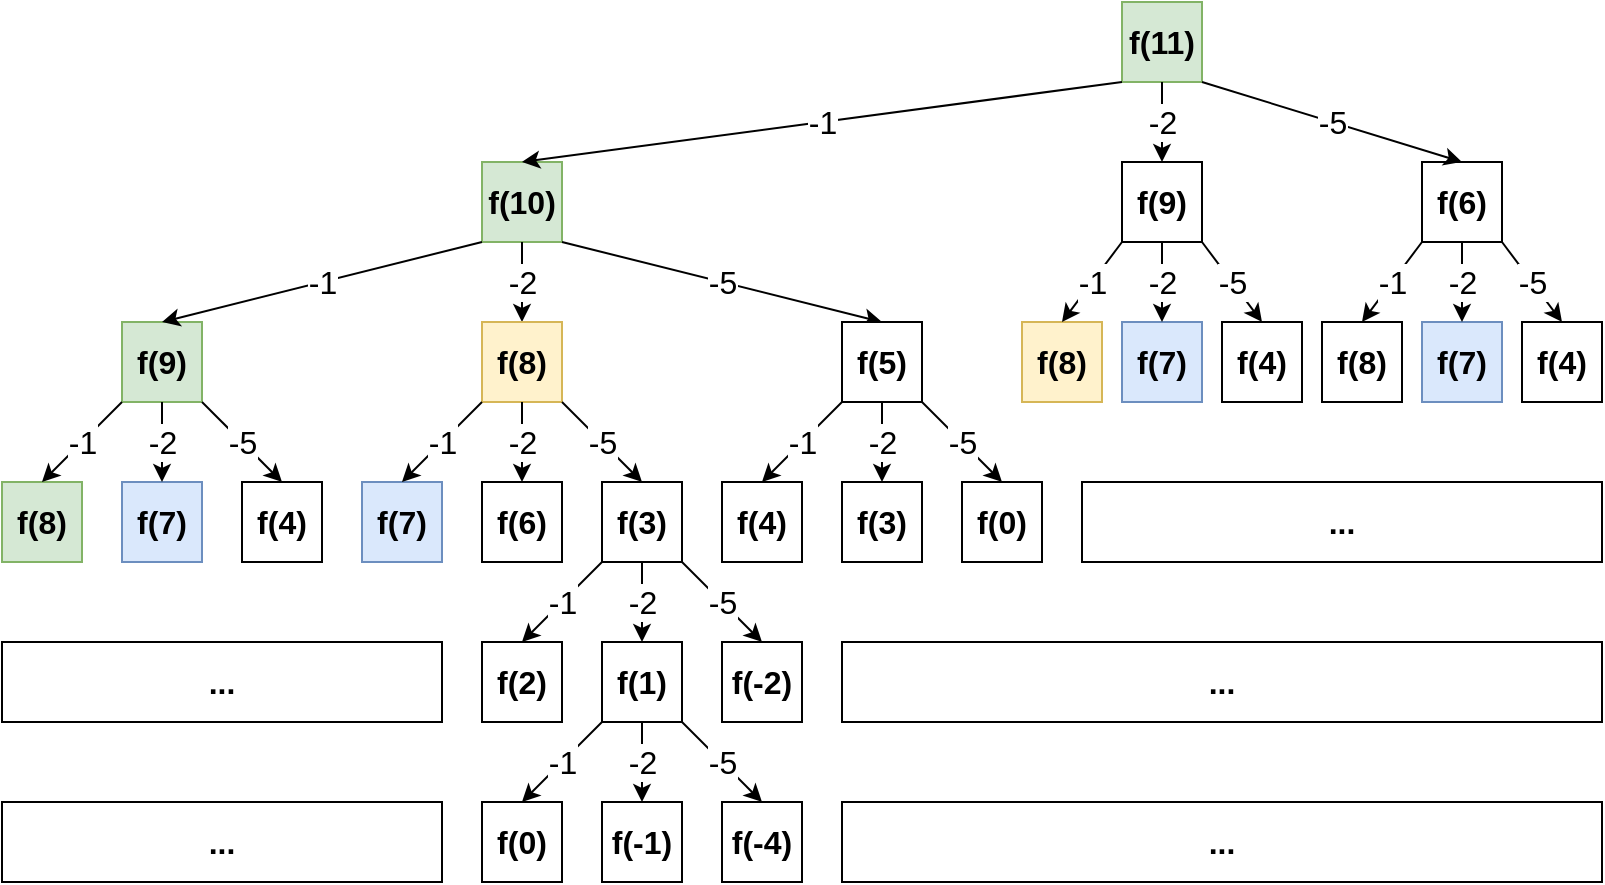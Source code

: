 <mxfile version="20.3.0" type="device"><diagram id="YsJkT9Hfn5L5JVroquQi" name="第 1 页"><mxGraphModel dx="976" dy="622" grid="1" gridSize="10" guides="1" tooltips="1" connect="1" arrows="1" fold="1" page="1" pageScale="1" pageWidth="827" pageHeight="1169" math="0" shadow="0"><root><mxCell id="0"/><mxCell id="1" parent="0"/><mxCell id="n3QN6UuL8dUpwEuPLpSE-83" value="&lt;b&gt;&lt;font style=&quot;font-size: 16px;&quot;&gt;f(11)&lt;/font&gt;&lt;/b&gt;" style="rounded=0;whiteSpace=wrap;html=1;fillColor=#d5e8d4;strokeColor=#82b366;" parent="1" vertex="1"><mxGeometry x="574" y="170" width="40" height="40" as="geometry"/></mxCell><mxCell id="n3QN6UuL8dUpwEuPLpSE-84" value="&lt;b&gt;&lt;font style=&quot;font-size: 16px;&quot;&gt;f(10)&lt;/font&gt;&lt;/b&gt;" style="rounded=0;whiteSpace=wrap;html=1;fillColor=#d5e8d4;strokeColor=#82b366;" parent="1" vertex="1"><mxGeometry x="254" y="250" width="40" height="40" as="geometry"/></mxCell><mxCell id="n3QN6UuL8dUpwEuPLpSE-85" value="&lt;b&gt;&lt;font style=&quot;font-size: 16px;&quot;&gt;f(9)&lt;/font&gt;&lt;/b&gt;" style="rounded=0;whiteSpace=wrap;html=1;" parent="1" vertex="1"><mxGeometry x="574" y="250" width="40" height="40" as="geometry"/></mxCell><mxCell id="n3QN6UuL8dUpwEuPLpSE-86" value="&lt;b&gt;&lt;font style=&quot;font-size: 16px;&quot;&gt;f(6)&lt;/font&gt;&lt;/b&gt;" style="rounded=0;whiteSpace=wrap;html=1;" parent="1" vertex="1"><mxGeometry x="724" y="250" width="40" height="40" as="geometry"/></mxCell><mxCell id="n3QN6UuL8dUpwEuPLpSE-87" value="-1" style="endArrow=classic;html=1;rounded=0;fontSize=16;exitX=0;exitY=1;exitDx=0;exitDy=0;entryX=0.5;entryY=0;entryDx=0;entryDy=0;" parent="1" source="n3QN6UuL8dUpwEuPLpSE-83" target="n3QN6UuL8dUpwEuPLpSE-84" edge="1"><mxGeometry width="50" height="50" relative="1" as="geometry"><mxPoint x="154" y="220" as="sourcePoint"/><mxPoint x="284" y="270" as="targetPoint"/></mxGeometry></mxCell><mxCell id="n3QN6UuL8dUpwEuPLpSE-88" value="-2" style="endArrow=classic;html=1;rounded=0;fontSize=16;entryX=0.5;entryY=0;entryDx=0;entryDy=0;exitX=0.5;exitY=1;exitDx=0;exitDy=0;" parent="1" source="n3QN6UuL8dUpwEuPLpSE-83" target="n3QN6UuL8dUpwEuPLpSE-85" edge="1"><mxGeometry width="50" height="50" relative="1" as="geometry"><mxPoint x="474" y="370" as="sourcePoint"/><mxPoint x="524" y="320" as="targetPoint"/></mxGeometry></mxCell><mxCell id="n3QN6UuL8dUpwEuPLpSE-89" value="-5" style="endArrow=classic;html=1;rounded=0;fontSize=16;entryX=0.5;entryY=0;entryDx=0;entryDy=0;exitX=1;exitY=1;exitDx=0;exitDy=0;" parent="1" source="n3QN6UuL8dUpwEuPLpSE-83" target="n3QN6UuL8dUpwEuPLpSE-86" edge="1"><mxGeometry width="50" height="50" relative="1" as="geometry"><mxPoint x="494" y="220" as="sourcePoint"/><mxPoint x="494" y="260" as="targetPoint"/></mxGeometry></mxCell><mxCell id="n3QN6UuL8dUpwEuPLpSE-90" value="&lt;b&gt;&lt;font style=&quot;font-size: 16px;&quot;&gt;f(9)&lt;/font&gt;&lt;/b&gt;" style="rounded=0;whiteSpace=wrap;html=1;fillColor=#d5e8d4;strokeColor=#82b366;" parent="1" vertex="1"><mxGeometry x="74" y="330" width="40" height="40" as="geometry"/></mxCell><mxCell id="n3QN6UuL8dUpwEuPLpSE-91" value="-1" style="endArrow=classic;html=1;rounded=0;fontSize=16;entryX=0.5;entryY=0;entryDx=0;entryDy=0;exitX=0;exitY=1;exitDx=0;exitDy=0;" parent="1" source="n3QN6UuL8dUpwEuPLpSE-84" target="n3QN6UuL8dUpwEuPLpSE-90" edge="1"><mxGeometry width="50" height="50" relative="1" as="geometry"><mxPoint x="194" y="300" as="sourcePoint"/><mxPoint x="164" y="350" as="targetPoint"/></mxGeometry></mxCell><mxCell id="n3QN6UuL8dUpwEuPLpSE-92" value="-2" style="endArrow=classic;html=1;rounded=0;fontSize=16;entryX=0.5;entryY=0;entryDx=0;entryDy=0;exitX=0.5;exitY=1;exitDx=0;exitDy=0;" parent="1" source="n3QN6UuL8dUpwEuPLpSE-84" target="n3QN6UuL8dUpwEuPLpSE-112" edge="1"><mxGeometry width="50" height="50" relative="1" as="geometry"><mxPoint x="264" y="310" as="sourcePoint"/><mxPoint x="274" y="330" as="targetPoint"/></mxGeometry></mxCell><mxCell id="n3QN6UuL8dUpwEuPLpSE-93" value="-5" style="endArrow=classic;html=1;rounded=0;fontSize=16;entryX=0.5;entryY=0;entryDx=0;entryDy=0;exitX=1;exitY=1;exitDx=0;exitDy=0;" parent="1" source="n3QN6UuL8dUpwEuPLpSE-84" target="n3QN6UuL8dUpwEuPLpSE-118" edge="1"><mxGeometry width="50" height="50" relative="1" as="geometry"><mxPoint x="304" y="310" as="sourcePoint"/><mxPoint x="434" y="330" as="targetPoint"/></mxGeometry></mxCell><mxCell id="n3QN6UuL8dUpwEuPLpSE-94" value="&lt;b&gt;&lt;font style=&quot;font-size: 16px;&quot;&gt;f(8)&lt;/font&gt;&lt;/b&gt;" style="rounded=0;whiteSpace=wrap;html=1;fillColor=#fff2cc;strokeColor=#d6b656;" parent="1" vertex="1"><mxGeometry x="524" y="330" width="40" height="40" as="geometry"/></mxCell><mxCell id="n3QN6UuL8dUpwEuPLpSE-95" value="&lt;b&gt;&lt;font style=&quot;font-size: 16px;&quot;&gt;f(7)&lt;/font&gt;&lt;/b&gt;" style="rounded=0;whiteSpace=wrap;html=1;fillColor=#dae8fc;strokeColor=#6c8ebf;" parent="1" vertex="1"><mxGeometry x="574" y="330" width="40" height="40" as="geometry"/></mxCell><mxCell id="n3QN6UuL8dUpwEuPLpSE-96" value="&lt;b&gt;&lt;font style=&quot;font-size: 16px;&quot;&gt;f(4)&lt;/font&gt;&lt;/b&gt;" style="rounded=0;whiteSpace=wrap;html=1;" parent="1" vertex="1"><mxGeometry x="624" y="330" width="40" height="40" as="geometry"/></mxCell><mxCell id="n3QN6UuL8dUpwEuPLpSE-97" value="-5" style="endArrow=classic;html=1;rounded=0;fontSize=16;entryX=0.5;entryY=0;entryDx=0;entryDy=0;exitX=1;exitY=1;exitDx=0;exitDy=0;" parent="1" source="n3QN6UuL8dUpwEuPLpSE-85" target="n3QN6UuL8dUpwEuPLpSE-96" edge="1"><mxGeometry width="50" height="50" relative="1" as="geometry"><mxPoint x="384" y="300" as="sourcePoint"/><mxPoint x="444" y="340" as="targetPoint"/></mxGeometry></mxCell><mxCell id="n3QN6UuL8dUpwEuPLpSE-98" value="-2" style="endArrow=classic;html=1;rounded=0;fontSize=16;entryX=0.5;entryY=0;entryDx=0;entryDy=0;exitX=0.5;exitY=1;exitDx=0;exitDy=0;" parent="1" source="n3QN6UuL8dUpwEuPLpSE-85" target="n3QN6UuL8dUpwEuPLpSE-95" edge="1"><mxGeometry width="50" height="50" relative="1" as="geometry"><mxPoint x="364" y="300" as="sourcePoint"/><mxPoint x="364" y="340" as="targetPoint"/></mxGeometry></mxCell><mxCell id="n3QN6UuL8dUpwEuPLpSE-99" value="-1" style="endArrow=classic;html=1;rounded=0;fontSize=16;entryX=0.5;entryY=0;entryDx=0;entryDy=0;exitX=0;exitY=1;exitDx=0;exitDy=0;" parent="1" source="n3QN6UuL8dUpwEuPLpSE-85" target="n3QN6UuL8dUpwEuPLpSE-94" edge="1"><mxGeometry width="50" height="50" relative="1" as="geometry"><mxPoint x="344" y="300" as="sourcePoint"/><mxPoint x="284" y="340" as="targetPoint"/></mxGeometry></mxCell><mxCell id="n3QN6UuL8dUpwEuPLpSE-100" value="&lt;b&gt;&lt;font style=&quot;font-size: 16px;&quot;&gt;f(8)&lt;/font&gt;&lt;/b&gt;" style="rounded=0;whiteSpace=wrap;html=1;" parent="1" vertex="1"><mxGeometry x="674" y="330" width="40" height="40" as="geometry"/></mxCell><mxCell id="n3QN6UuL8dUpwEuPLpSE-101" value="&lt;b&gt;&lt;font style=&quot;font-size: 16px;&quot;&gt;f(7)&lt;/font&gt;&lt;/b&gt;" style="rounded=0;whiteSpace=wrap;html=1;fillColor=#dae8fc;strokeColor=#6c8ebf;" parent="1" vertex="1"><mxGeometry x="724" y="330" width="40" height="40" as="geometry"/></mxCell><mxCell id="n3QN6UuL8dUpwEuPLpSE-102" value="&lt;b&gt;&lt;font style=&quot;font-size: 16px;&quot;&gt;f(4)&lt;/font&gt;&lt;/b&gt;" style="rounded=0;whiteSpace=wrap;html=1;" parent="1" vertex="1"><mxGeometry x="774" y="330" width="40" height="40" as="geometry"/></mxCell><mxCell id="n3QN6UuL8dUpwEuPLpSE-103" value="-5" style="endArrow=classic;html=1;rounded=0;fontSize=16;entryX=0.5;entryY=0;entryDx=0;entryDy=0;exitX=1;exitY=1;exitDx=0;exitDy=0;" parent="1" source="n3QN6UuL8dUpwEuPLpSE-86" target="n3QN6UuL8dUpwEuPLpSE-102" edge="1"><mxGeometry width="50" height="50" relative="1" as="geometry"><mxPoint x="764" y="340" as="sourcePoint"/><mxPoint x="594" y="390" as="targetPoint"/></mxGeometry></mxCell><mxCell id="n3QN6UuL8dUpwEuPLpSE-104" value="-2" style="endArrow=classic;html=1;rounded=0;fontSize=16;entryX=0.5;entryY=0;entryDx=0;entryDy=0;exitX=0.5;exitY=1;exitDx=0;exitDy=0;" parent="1" source="n3QN6UuL8dUpwEuPLpSE-86" target="n3QN6UuL8dUpwEuPLpSE-101" edge="1"><mxGeometry width="50" height="50" relative="1" as="geometry"><mxPoint x="744" y="340" as="sourcePoint"/><mxPoint x="514" y="390" as="targetPoint"/></mxGeometry></mxCell><mxCell id="n3QN6UuL8dUpwEuPLpSE-105" value="-1" style="endArrow=classic;html=1;rounded=0;fontSize=16;entryX=0.5;entryY=0;entryDx=0;entryDy=0;exitX=0;exitY=1;exitDx=0;exitDy=0;" parent="1" source="n3QN6UuL8dUpwEuPLpSE-86" target="n3QN6UuL8dUpwEuPLpSE-100" edge="1"><mxGeometry width="50" height="50" relative="1" as="geometry"><mxPoint x="724" y="340" as="sourcePoint"/><mxPoint x="434" y="390" as="targetPoint"/></mxGeometry></mxCell><mxCell id="n3QN6UuL8dUpwEuPLpSE-106" value="&lt;b&gt;&lt;font style=&quot;font-size: 16px;&quot;&gt;f(8)&lt;/font&gt;&lt;/b&gt;" style="rounded=0;whiteSpace=wrap;html=1;fillColor=#d5e8d4;strokeColor=#82b366;" parent="1" vertex="1"><mxGeometry x="14" y="410" width="40" height="40" as="geometry"/></mxCell><mxCell id="n3QN6UuL8dUpwEuPLpSE-107" value="&lt;b&gt;&lt;font style=&quot;font-size: 16px;&quot;&gt;f(7)&lt;/font&gt;&lt;/b&gt;" style="rounded=0;whiteSpace=wrap;html=1;fillColor=#dae8fc;strokeColor=#6c8ebf;" parent="1" vertex="1"><mxGeometry x="74" y="410" width="40" height="40" as="geometry"/></mxCell><mxCell id="n3QN6UuL8dUpwEuPLpSE-108" value="&lt;b&gt;&lt;font style=&quot;font-size: 16px;&quot;&gt;f(4)&lt;/font&gt;&lt;/b&gt;" style="rounded=0;whiteSpace=wrap;html=1;" parent="1" vertex="1"><mxGeometry x="134" y="410" width="40" height="40" as="geometry"/></mxCell><mxCell id="n3QN6UuL8dUpwEuPLpSE-109" value="-5" style="endArrow=classic;html=1;rounded=0;fontSize=16;entryX=0.5;entryY=0;entryDx=0;entryDy=0;exitX=1;exitY=1;exitDx=0;exitDy=0;" parent="1" source="n3QN6UuL8dUpwEuPLpSE-90" target="n3QN6UuL8dUpwEuPLpSE-108" edge="1"><mxGeometry width="50" height="50" relative="1" as="geometry"><mxPoint x="114" y="410" as="sourcePoint"/><mxPoint x="-56" y="460" as="targetPoint"/></mxGeometry></mxCell><mxCell id="n3QN6UuL8dUpwEuPLpSE-110" value="-2" style="endArrow=classic;html=1;rounded=0;fontSize=16;entryX=0.5;entryY=0;entryDx=0;entryDy=0;exitX=0.5;exitY=1;exitDx=0;exitDy=0;" parent="1" source="n3QN6UuL8dUpwEuPLpSE-90" target="n3QN6UuL8dUpwEuPLpSE-107" edge="1"><mxGeometry width="50" height="50" relative="1" as="geometry"><mxPoint x="94" y="410" as="sourcePoint"/><mxPoint x="-136" y="460" as="targetPoint"/></mxGeometry></mxCell><mxCell id="n3QN6UuL8dUpwEuPLpSE-111" value="-1" style="endArrow=classic;html=1;rounded=0;fontSize=16;entryX=0.5;entryY=0;entryDx=0;entryDy=0;exitX=0;exitY=1;exitDx=0;exitDy=0;" parent="1" source="n3QN6UuL8dUpwEuPLpSE-90" target="n3QN6UuL8dUpwEuPLpSE-106" edge="1"><mxGeometry width="50" height="50" relative="1" as="geometry"><mxPoint x="74" y="410" as="sourcePoint"/><mxPoint x="-216" y="460" as="targetPoint"/></mxGeometry></mxCell><mxCell id="n3QN6UuL8dUpwEuPLpSE-112" value="&lt;b&gt;&lt;font style=&quot;font-size: 16px;&quot;&gt;f(8)&lt;/font&gt;&lt;/b&gt;" style="rounded=0;whiteSpace=wrap;html=1;fillColor=#fff2cc;strokeColor=#d6b656;" parent="1" vertex="1"><mxGeometry x="254" y="330" width="40" height="40" as="geometry"/></mxCell><mxCell id="n3QN6UuL8dUpwEuPLpSE-113" value="&lt;b&gt;&lt;font style=&quot;font-size: 16px;&quot;&gt;f(7)&lt;/font&gt;&lt;/b&gt;" style="rounded=0;whiteSpace=wrap;html=1;fillColor=#dae8fc;strokeColor=#6c8ebf;" parent="1" vertex="1"><mxGeometry x="194" y="410" width="40" height="40" as="geometry"/></mxCell><mxCell id="n3QN6UuL8dUpwEuPLpSE-114" value="&lt;b&gt;&lt;font style=&quot;font-size: 16px;&quot;&gt;f(6)&lt;/font&gt;&lt;/b&gt;" style="rounded=0;whiteSpace=wrap;html=1;" parent="1" vertex="1"><mxGeometry x="254" y="410" width="40" height="40" as="geometry"/></mxCell><mxCell id="n3QN6UuL8dUpwEuPLpSE-115" value="-5" style="endArrow=classic;html=1;rounded=0;fontSize=16;entryX=0.5;entryY=0;entryDx=0;entryDy=0;exitX=1;exitY=1;exitDx=0;exitDy=0;" parent="1" source="n3QN6UuL8dUpwEuPLpSE-112" target="n3QN6UuL8dUpwEuPLpSE-125" edge="1"><mxGeometry width="50" height="50" relative="1" as="geometry"><mxPoint x="294" y="410" as="sourcePoint"/><mxPoint x="334" y="410" as="targetPoint"/></mxGeometry></mxCell><mxCell id="n3QN6UuL8dUpwEuPLpSE-116" value="-2" style="endArrow=classic;html=1;rounded=0;fontSize=16;entryX=0.5;entryY=0;entryDx=0;entryDy=0;exitX=0.5;exitY=1;exitDx=0;exitDy=0;" parent="1" source="n3QN6UuL8dUpwEuPLpSE-112" target="n3QN6UuL8dUpwEuPLpSE-114" edge="1"><mxGeometry width="50" height="50" relative="1" as="geometry"><mxPoint x="274" y="410" as="sourcePoint"/><mxPoint x="44" y="460" as="targetPoint"/></mxGeometry></mxCell><mxCell id="n3QN6UuL8dUpwEuPLpSE-117" value="-1" style="endArrow=classic;html=1;rounded=0;fontSize=16;entryX=0.5;entryY=0;entryDx=0;entryDy=0;exitX=0;exitY=1;exitDx=0;exitDy=0;" parent="1" source="n3QN6UuL8dUpwEuPLpSE-112" target="n3QN6UuL8dUpwEuPLpSE-113" edge="1"><mxGeometry width="50" height="50" relative="1" as="geometry"><mxPoint x="254" y="410" as="sourcePoint"/><mxPoint x="-36" y="460" as="targetPoint"/></mxGeometry></mxCell><mxCell id="n3QN6UuL8dUpwEuPLpSE-118" value="&lt;b&gt;&lt;font style=&quot;font-size: 16px;&quot;&gt;f(5)&lt;/font&gt;&lt;/b&gt;" style="rounded=0;whiteSpace=wrap;html=1;" parent="1" vertex="1"><mxGeometry x="434" y="330" width="40" height="40" as="geometry"/></mxCell><mxCell id="n3QN6UuL8dUpwEuPLpSE-119" value="&lt;b&gt;&lt;font style=&quot;font-size: 16px;&quot;&gt;f(4)&lt;/font&gt;&lt;/b&gt;" style="rounded=0;whiteSpace=wrap;html=1;" parent="1" vertex="1"><mxGeometry x="374" y="410" width="40" height="40" as="geometry"/></mxCell><mxCell id="n3QN6UuL8dUpwEuPLpSE-120" value="&lt;b&gt;&lt;font style=&quot;font-size: 16px;&quot;&gt;f(3)&lt;/font&gt;&lt;/b&gt;" style="rounded=0;whiteSpace=wrap;html=1;" parent="1" vertex="1"><mxGeometry x="434" y="410" width="40" height="40" as="geometry"/></mxCell><mxCell id="n3QN6UuL8dUpwEuPLpSE-121" value="&lt;b&gt;&lt;font style=&quot;font-size: 16px;&quot;&gt;f(0)&lt;/font&gt;&lt;/b&gt;" style="rounded=0;whiteSpace=wrap;html=1;" parent="1" vertex="1"><mxGeometry x="494" y="410" width="40" height="40" as="geometry"/></mxCell><mxCell id="n3QN6UuL8dUpwEuPLpSE-122" value="-5" style="endArrow=classic;html=1;rounded=0;fontSize=16;entryX=0.5;entryY=0;entryDx=0;entryDy=0;exitX=1;exitY=1;exitDx=0;exitDy=0;" parent="1" source="n3QN6UuL8dUpwEuPLpSE-118" target="n3QN6UuL8dUpwEuPLpSE-121" edge="1"><mxGeometry width="50" height="50" relative="1" as="geometry"><mxPoint x="474" y="410" as="sourcePoint"/><mxPoint x="304" y="460" as="targetPoint"/></mxGeometry></mxCell><mxCell id="n3QN6UuL8dUpwEuPLpSE-123" value="-2" style="endArrow=classic;html=1;rounded=0;fontSize=16;entryX=0.5;entryY=0;entryDx=0;entryDy=0;exitX=0.5;exitY=1;exitDx=0;exitDy=0;" parent="1" source="n3QN6UuL8dUpwEuPLpSE-118" target="n3QN6UuL8dUpwEuPLpSE-120" edge="1"><mxGeometry width="50" height="50" relative="1" as="geometry"><mxPoint x="454" y="410" as="sourcePoint"/><mxPoint x="224" y="460" as="targetPoint"/></mxGeometry></mxCell><mxCell id="n3QN6UuL8dUpwEuPLpSE-124" value="-1" style="endArrow=classic;html=1;rounded=0;fontSize=16;entryX=0.5;entryY=0;entryDx=0;entryDy=0;exitX=0;exitY=1;exitDx=0;exitDy=0;" parent="1" source="n3QN6UuL8dUpwEuPLpSE-118" target="n3QN6UuL8dUpwEuPLpSE-119" edge="1"><mxGeometry width="50" height="50" relative="1" as="geometry"><mxPoint x="434" y="410" as="sourcePoint"/><mxPoint x="144" y="460" as="targetPoint"/></mxGeometry></mxCell><mxCell id="n3QN6UuL8dUpwEuPLpSE-125" value="&lt;b&gt;&lt;font style=&quot;font-size: 16px;&quot;&gt;f(3)&lt;/font&gt;&lt;/b&gt;" style="rounded=0;whiteSpace=wrap;html=1;" parent="1" vertex="1"><mxGeometry x="314" y="410" width="40" height="40" as="geometry"/></mxCell><mxCell id="n3QN6UuL8dUpwEuPLpSE-126" value="&lt;b&gt;&lt;font style=&quot;font-size: 16px;&quot;&gt;f(2)&lt;/font&gt;&lt;/b&gt;" style="rounded=0;whiteSpace=wrap;html=1;" parent="1" vertex="1"><mxGeometry x="254" y="490" width="40" height="40" as="geometry"/></mxCell><mxCell id="n3QN6UuL8dUpwEuPLpSE-127" value="&lt;b&gt;&lt;font style=&quot;font-size: 16px;&quot;&gt;f(-2)&lt;/font&gt;&lt;/b&gt;" style="rounded=0;whiteSpace=wrap;html=1;" parent="1" vertex="1"><mxGeometry x="374" y="490" width="40" height="40" as="geometry"/></mxCell><mxCell id="n3QN6UuL8dUpwEuPLpSE-128" value="-5" style="endArrow=classic;html=1;rounded=0;fontSize=16;entryX=0.5;entryY=0;entryDx=0;entryDy=0;exitX=1;exitY=1;exitDx=0;exitDy=0;" parent="1" source="n3QN6UuL8dUpwEuPLpSE-125" target="n3QN6UuL8dUpwEuPLpSE-127" edge="1"><mxGeometry width="50" height="50" relative="1" as="geometry"><mxPoint x="354" y="490" as="sourcePoint"/><mxPoint x="184" y="540" as="targetPoint"/></mxGeometry></mxCell><mxCell id="n3QN6UuL8dUpwEuPLpSE-129" value="-2" style="endArrow=classic;html=1;rounded=0;fontSize=16;entryX=0.5;entryY=0;entryDx=0;entryDy=0;exitX=0.5;exitY=1;exitDx=0;exitDy=0;" parent="1" source="n3QN6UuL8dUpwEuPLpSE-125" target="n3QN6UuL8dUpwEuPLpSE-131" edge="1"><mxGeometry width="50" height="50" relative="1" as="geometry"><mxPoint x="334" y="490" as="sourcePoint"/><mxPoint x="334" y="490" as="targetPoint"/></mxGeometry></mxCell><mxCell id="n3QN6UuL8dUpwEuPLpSE-130" value="-1" style="endArrow=classic;html=1;rounded=0;fontSize=16;entryX=0.5;entryY=0;entryDx=0;entryDy=0;exitX=0;exitY=1;exitDx=0;exitDy=0;" parent="1" source="n3QN6UuL8dUpwEuPLpSE-125" target="n3QN6UuL8dUpwEuPLpSE-126" edge="1"><mxGeometry width="50" height="50" relative="1" as="geometry"><mxPoint x="314" y="490" as="sourcePoint"/><mxPoint x="24" y="540" as="targetPoint"/></mxGeometry></mxCell><mxCell id="n3QN6UuL8dUpwEuPLpSE-131" value="&lt;b&gt;&lt;font style=&quot;font-size: 16px;&quot;&gt;f(1)&lt;/font&gt;&lt;/b&gt;" style="rounded=0;whiteSpace=wrap;html=1;" parent="1" vertex="1"><mxGeometry x="314" y="490" width="40" height="40" as="geometry"/></mxCell><mxCell id="n3QN6UuL8dUpwEuPLpSE-132" value="&lt;b&gt;&lt;font style=&quot;font-size: 16px;&quot;&gt;f(0)&lt;/font&gt;&lt;/b&gt;" style="rounded=0;whiteSpace=wrap;html=1;" parent="1" vertex="1"><mxGeometry x="254" y="570" width="40" height="40" as="geometry"/></mxCell><mxCell id="n3QN6UuL8dUpwEuPLpSE-133" value="&lt;b&gt;&lt;font style=&quot;font-size: 16px;&quot;&gt;f(-1)&lt;/font&gt;&lt;/b&gt;" style="rounded=0;whiteSpace=wrap;html=1;" parent="1" vertex="1"><mxGeometry x="314" y="570" width="40" height="40" as="geometry"/></mxCell><mxCell id="n3QN6UuL8dUpwEuPLpSE-134" value="-5" style="endArrow=classic;html=1;rounded=0;fontSize=16;entryX=0.5;entryY=0;entryDx=0;entryDy=0;exitX=1;exitY=1;exitDx=0;exitDy=0;" parent="1" source="n3QN6UuL8dUpwEuPLpSE-131" target="n3QN6UuL8dUpwEuPLpSE-137" edge="1"><mxGeometry width="50" height="50" relative="1" as="geometry"><mxPoint x="354" y="570" as="sourcePoint"/><mxPoint x="394" y="570" as="targetPoint"/></mxGeometry></mxCell><mxCell id="n3QN6UuL8dUpwEuPLpSE-135" value="-2" style="endArrow=classic;html=1;rounded=0;fontSize=16;entryX=0.5;entryY=0;entryDx=0;entryDy=0;exitX=0.5;exitY=1;exitDx=0;exitDy=0;" parent="1" source="n3QN6UuL8dUpwEuPLpSE-131" target="n3QN6UuL8dUpwEuPLpSE-133" edge="1"><mxGeometry width="50" height="50" relative="1" as="geometry"><mxPoint x="334" y="570" as="sourcePoint"/><mxPoint x="104" y="620" as="targetPoint"/></mxGeometry></mxCell><mxCell id="n3QN6UuL8dUpwEuPLpSE-136" value="-1" style="endArrow=classic;html=1;rounded=0;fontSize=16;entryX=0.5;entryY=0;entryDx=0;entryDy=0;exitX=0;exitY=1;exitDx=0;exitDy=0;" parent="1" source="n3QN6UuL8dUpwEuPLpSE-131" target="n3QN6UuL8dUpwEuPLpSE-132" edge="1"><mxGeometry width="50" height="50" relative="1" as="geometry"><mxPoint x="314" y="570" as="sourcePoint"/><mxPoint x="24" y="620" as="targetPoint"/></mxGeometry></mxCell><mxCell id="n3QN6UuL8dUpwEuPLpSE-137" value="&lt;b&gt;&lt;font style=&quot;font-size: 16px;&quot;&gt;f(-4)&lt;/font&gt;&lt;/b&gt;" style="rounded=0;whiteSpace=wrap;html=1;" parent="1" vertex="1"><mxGeometry x="374" y="570" width="40" height="40" as="geometry"/></mxCell><mxCell id="n3QN6UuL8dUpwEuPLpSE-138" value="&lt;b&gt;&lt;font style=&quot;font-size: 16px;&quot;&gt;...&lt;/font&gt;&lt;/b&gt;" style="rounded=0;whiteSpace=wrap;html=1;" parent="1" vertex="1"><mxGeometry x="14" y="490" width="220" height="40" as="geometry"/></mxCell><mxCell id="n3QN6UuL8dUpwEuPLpSE-139" value="&lt;b&gt;&lt;font style=&quot;font-size: 16px;&quot;&gt;...&lt;/font&gt;&lt;/b&gt;" style="rounded=0;whiteSpace=wrap;html=1;" parent="1" vertex="1"><mxGeometry x="554" y="410" width="260" height="40" as="geometry"/></mxCell><mxCell id="n3QN6UuL8dUpwEuPLpSE-140" value="&lt;b&gt;&lt;font style=&quot;font-size: 16px;&quot;&gt;...&lt;/font&gt;&lt;/b&gt;" style="rounded=0;whiteSpace=wrap;html=1;" parent="1" vertex="1"><mxGeometry x="434" y="490" width="380" height="40" as="geometry"/></mxCell><mxCell id="n3QN6UuL8dUpwEuPLpSE-141" value="&lt;b&gt;&lt;font style=&quot;font-size: 16px;&quot;&gt;...&lt;/font&gt;&lt;/b&gt;" style="rounded=0;whiteSpace=wrap;html=1;" parent="1" vertex="1"><mxGeometry x="434" y="570" width="380" height="40" as="geometry"/></mxCell><mxCell id="n3QN6UuL8dUpwEuPLpSE-142" value="&lt;b&gt;&lt;font style=&quot;font-size: 16px;&quot;&gt;...&lt;/font&gt;&lt;/b&gt;" style="rounded=0;whiteSpace=wrap;html=1;" parent="1" vertex="1"><mxGeometry x="14" y="570" width="220" height="40" as="geometry"/></mxCell></root></mxGraphModel></diagram></mxfile>